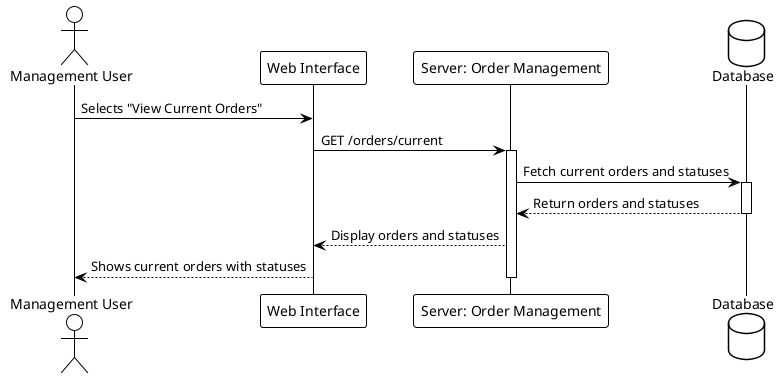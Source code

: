@startuml
!theme plain

actor "Management User" as user
participant "Web Interface" as web
participant "Server: Order Management" as server
database "Database" as db

user -> web : Selects "View Current Orders"
web -> server : GET /orders/current
activate server
server -> db : Fetch current orders and statuses
activate db
db --> server : Return orders and statuses
deactivate db
server --> web : Display orders and statuses
web --> user : Shows current orders with statuses
deactivate server

@enduml
